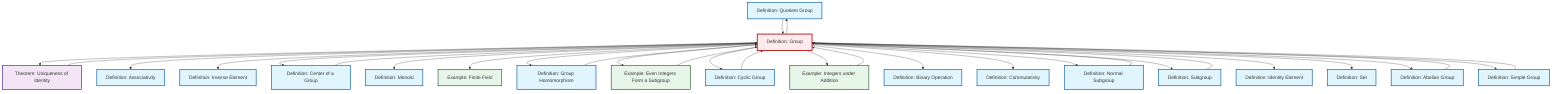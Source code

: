 graph TD
    classDef definition fill:#e1f5fe,stroke:#01579b,stroke-width:2px
    classDef theorem fill:#f3e5f5,stroke:#4a148c,stroke-width:2px
    classDef axiom fill:#fff3e0,stroke:#e65100,stroke-width:2px
    classDef example fill:#e8f5e9,stroke:#1b5e20,stroke-width:2px
    classDef current fill:#ffebee,stroke:#b71c1c,stroke-width:3px
    def-quotient-group["Definition: Quotient Group"]:::definition
    ex-even-integers-subgroup["Example: Even Integers Form a Subgroup"]:::example
    def-abelian-group["Definition: Abelian Group"]:::definition
    def-associativity["Definition: Associativity"]:::definition
    ex-finite-field["Example: Finite Field"]:::example
    def-subgroup["Definition: Subgroup"]:::definition
    thm-unique-identity["Theorem: Uniqueness of Identity"]:::theorem
    def-commutativity["Definition: Commutativity"]:::definition
    def-monoid["Definition: Monoid"]:::definition
    def-cyclic-group["Definition: Cyclic Group"]:::definition
    def-simple-group["Definition: Simple Group"]:::definition
    def-set["Definition: Set"]:::definition
    def-homomorphism["Definition: Group Homomorphism"]:::definition
    def-center-of-group["Definition: Center of a Group"]:::definition
    def-identity-element["Definition: Identity Element"]:::definition
    def-group["Definition: Group"]:::definition
    def-normal-subgroup["Definition: Normal Subgroup"]:::definition
    def-inverse-element["Definition: Inverse Element"]:::definition
    def-binary-operation["Definition: Binary Operation"]:::definition
    ex-integers-addition["Example: Integers under Addition"]:::example
    ex-integers-addition --> def-group
    def-center-of-group --> def-group
    def-group --> thm-unique-identity
    def-subgroup --> def-group
    def-group --> def-associativity
    def-group --> def-inverse-element
    def-group --> def-center-of-group
    def-group --> def-monoid
    def-normal-subgroup --> def-group
    ex-even-integers-subgroup --> def-group
    def-group --> ex-finite-field
    def-group --> def-homomorphism
    def-group --> ex-even-integers-subgroup
    def-abelian-group --> def-group
    def-group --> def-cyclic-group
    thm-unique-identity --> def-group
    def-quotient-group --> def-group
    def-group --> def-quotient-group
    def-group --> ex-integers-addition
    def-group --> def-binary-operation
    def-group --> def-commutativity
    def-group --> def-normal-subgroup
    def-group --> def-subgroup
    def-group --> def-identity-element
    def-group --> def-set
    def-simple-group --> def-group
    def-group --> def-abelian-group
    def-cyclic-group --> def-group
    def-group --> def-simple-group
    def-homomorphism --> def-group
    class def-group current